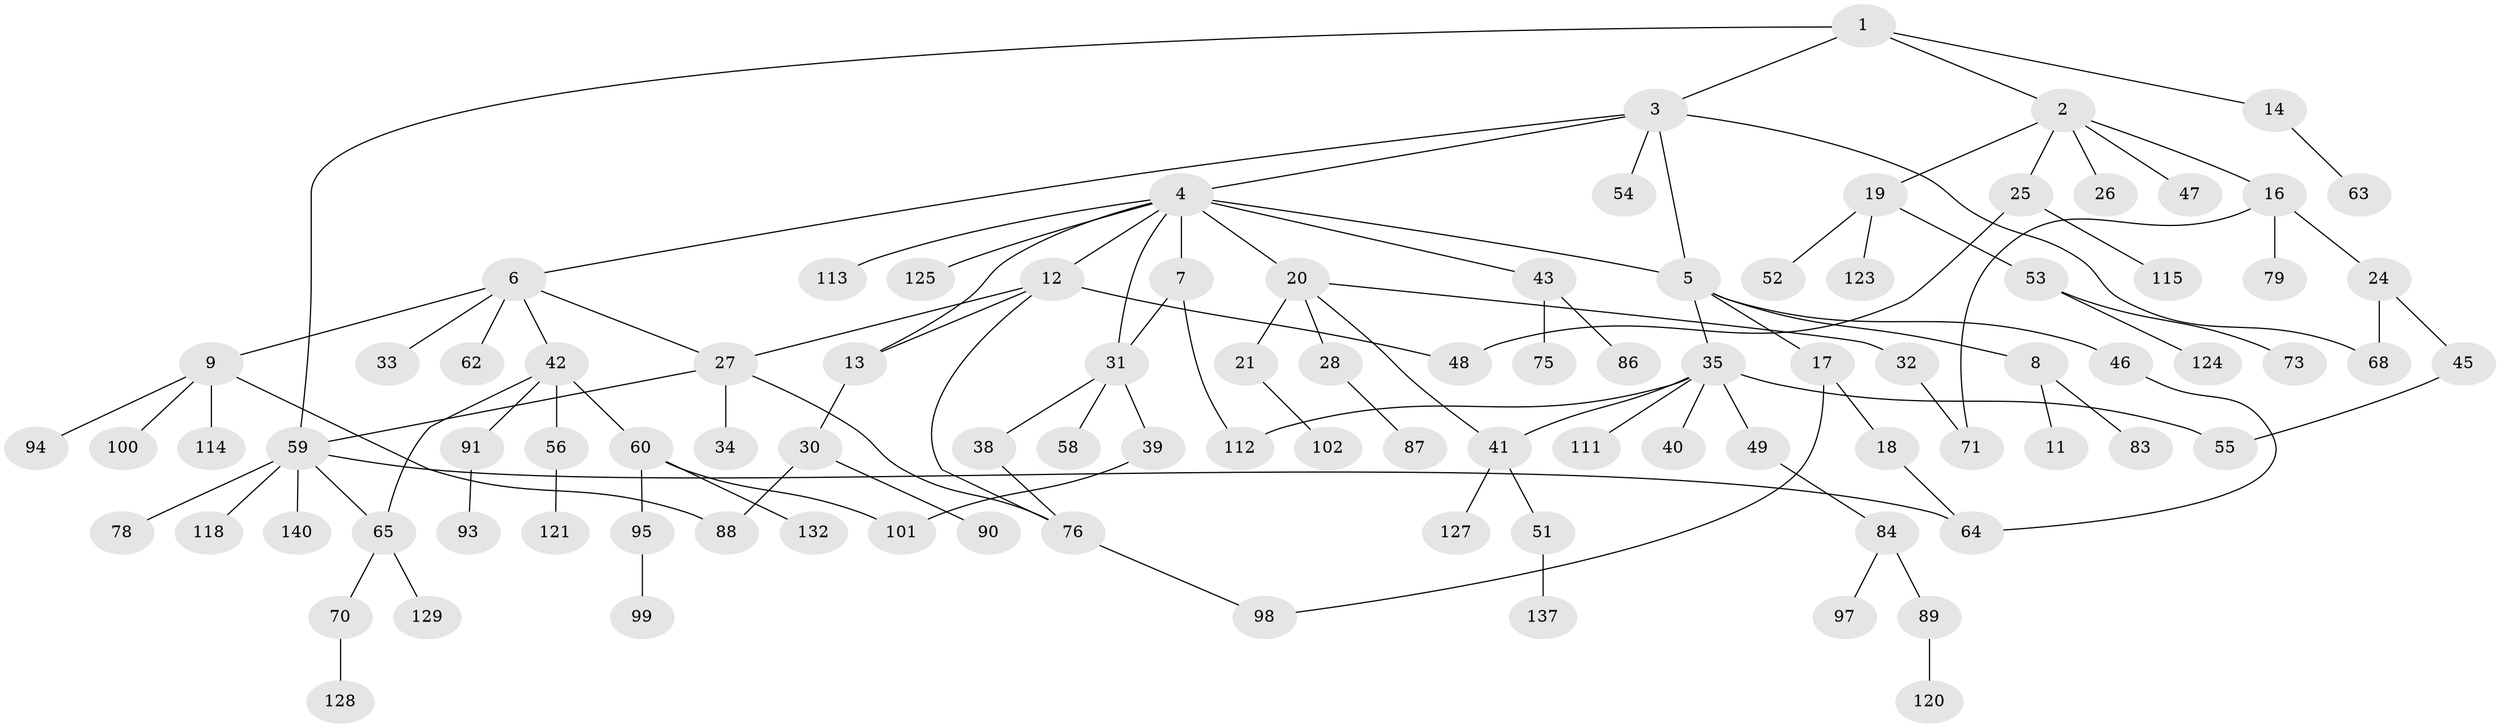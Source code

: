 // original degree distribution, {4: 0.0851063829787234, 6: 0.03546099290780142, 10: 0.0070921985815602835, 5: 0.028368794326241134, 3: 0.16312056737588654, 1: 0.3829787234042553, 2: 0.2907801418439716, 7: 0.0070921985815602835}
// Generated by graph-tools (version 1.1) at 2025/41/03/06/25 10:41:31]
// undirected, 96 vertices, 114 edges
graph export_dot {
graph [start="1"]
  node [color=gray90,style=filled];
  1;
  2 [super="+15"];
  3 [super="+66"];
  4 [super="+136"];
  5 [super="+10"];
  6;
  7 [super="+67"];
  8;
  9 [super="+22"];
  11;
  12 [super="+57"];
  13 [super="+74"];
  14 [super="+29"];
  16 [super="+108"];
  17;
  18 [super="+135"];
  19 [super="+23"];
  20;
  21 [super="+104"];
  24 [super="+92"];
  25 [super="+141"];
  26;
  27 [super="+110"];
  28 [super="+85"];
  30 [super="+72"];
  31 [super="+36"];
  32;
  33 [super="+96"];
  34 [super="+107"];
  35 [super="+37"];
  38 [super="+117"];
  39;
  40 [super="+119"];
  41 [super="+105"];
  42 [super="+50"];
  43 [super="+44"];
  45 [super="+80"];
  46 [super="+130"];
  47;
  48;
  49 [super="+138"];
  51 [super="+61"];
  52;
  53;
  54 [super="+77"];
  55 [super="+82"];
  56;
  58;
  59 [super="+81"];
  60 [super="+116"];
  62;
  63;
  64 [super="+69"];
  65 [super="+109"];
  68 [super="+131"];
  70 [super="+103"];
  71;
  73;
  75;
  76 [super="+133"];
  78;
  79;
  83;
  84 [super="+122"];
  86;
  87;
  88 [super="+139"];
  89;
  90;
  91;
  93;
  94;
  95;
  97;
  98;
  99 [super="+106"];
  100;
  101;
  102 [super="+134"];
  111 [super="+126"];
  112;
  113;
  114;
  115;
  118;
  120;
  121;
  123;
  124;
  125;
  127;
  128;
  129;
  132;
  137;
  140;
  1 -- 2;
  1 -- 3;
  1 -- 14;
  1 -- 59;
  2 -- 19;
  2 -- 25;
  2 -- 26;
  2 -- 47;
  2 -- 16;
  3 -- 4;
  3 -- 5;
  3 -- 6;
  3 -- 54;
  3 -- 68;
  4 -- 7;
  4 -- 12;
  4 -- 20 [weight=2];
  4 -- 43;
  4 -- 113;
  4 -- 125;
  4 -- 5;
  4 -- 13;
  4 -- 31;
  5 -- 8;
  5 -- 17;
  5 -- 46;
  5 -- 35;
  6 -- 9;
  6 -- 33;
  6 -- 42;
  6 -- 62;
  6 -- 27;
  7 -- 31;
  7 -- 112;
  8 -- 11;
  8 -- 83;
  9 -- 94;
  9 -- 114;
  9 -- 100;
  9 -- 88;
  12 -- 13;
  12 -- 27;
  12 -- 48;
  12 -- 76;
  13 -- 30;
  14 -- 63;
  16 -- 24;
  16 -- 79;
  16 -- 71;
  17 -- 18;
  17 -- 98;
  18 -- 64;
  19 -- 52;
  19 -- 53;
  19 -- 123;
  20 -- 21;
  20 -- 28;
  20 -- 32;
  20 -- 41;
  21 -- 102;
  24 -- 45;
  24 -- 68;
  25 -- 115;
  25 -- 48;
  27 -- 34;
  27 -- 76;
  27 -- 59;
  28 -- 87;
  30 -- 90;
  30 -- 88;
  31 -- 38;
  31 -- 58;
  31 -- 39;
  32 -- 71;
  35 -- 40;
  35 -- 49;
  35 -- 111;
  35 -- 41;
  35 -- 112;
  35 -- 55;
  38 -- 76;
  39 -- 101;
  41 -- 51;
  41 -- 127;
  42 -- 56;
  42 -- 60;
  42 -- 65;
  42 -- 91;
  43 -- 86;
  43 -- 75;
  45 -- 55;
  46 -- 64;
  49 -- 84;
  51 -- 137;
  53 -- 73;
  53 -- 124;
  56 -- 121;
  59 -- 78;
  59 -- 118;
  59 -- 140;
  59 -- 64;
  59 -- 65;
  60 -- 95;
  60 -- 101;
  60 -- 132;
  65 -- 70;
  65 -- 129;
  70 -- 128;
  76 -- 98;
  84 -- 89;
  84 -- 97;
  89 -- 120;
  91 -- 93;
  95 -- 99;
}
